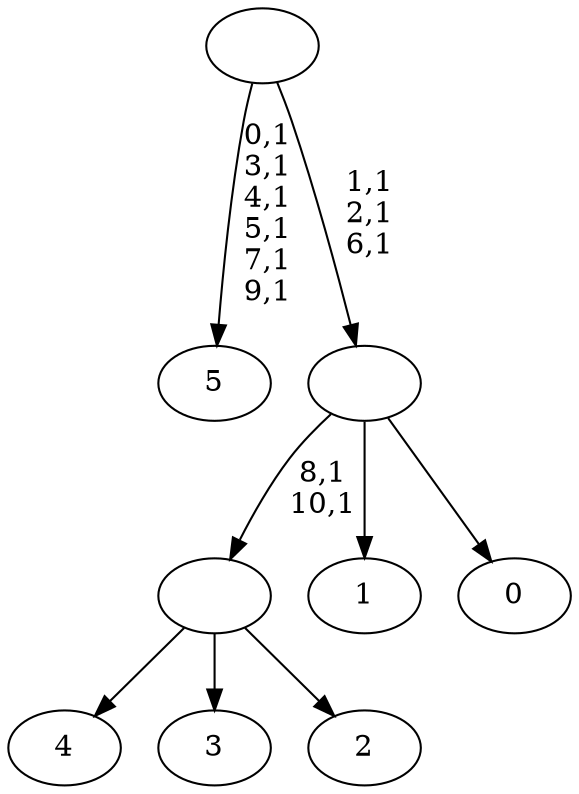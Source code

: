 digraph T {
	17 [label="5"]
	10 [label="4"]
	9 [label="3"]
	8 [label="2"]
	7 [label=""]
	5 [label="1"]
	4 [label="0"]
	3 [label=""]
	0 [label=""]
	7 -> 10 [label=""]
	7 -> 9 [label=""]
	7 -> 8 [label=""]
	3 -> 7 [label="8,1\n10,1"]
	3 -> 5 [label=""]
	3 -> 4 [label=""]
	0 -> 3 [label="1,1\n2,1\n6,1"]
	0 -> 17 [label="0,1\n3,1\n4,1\n5,1\n7,1\n9,1"]
}
